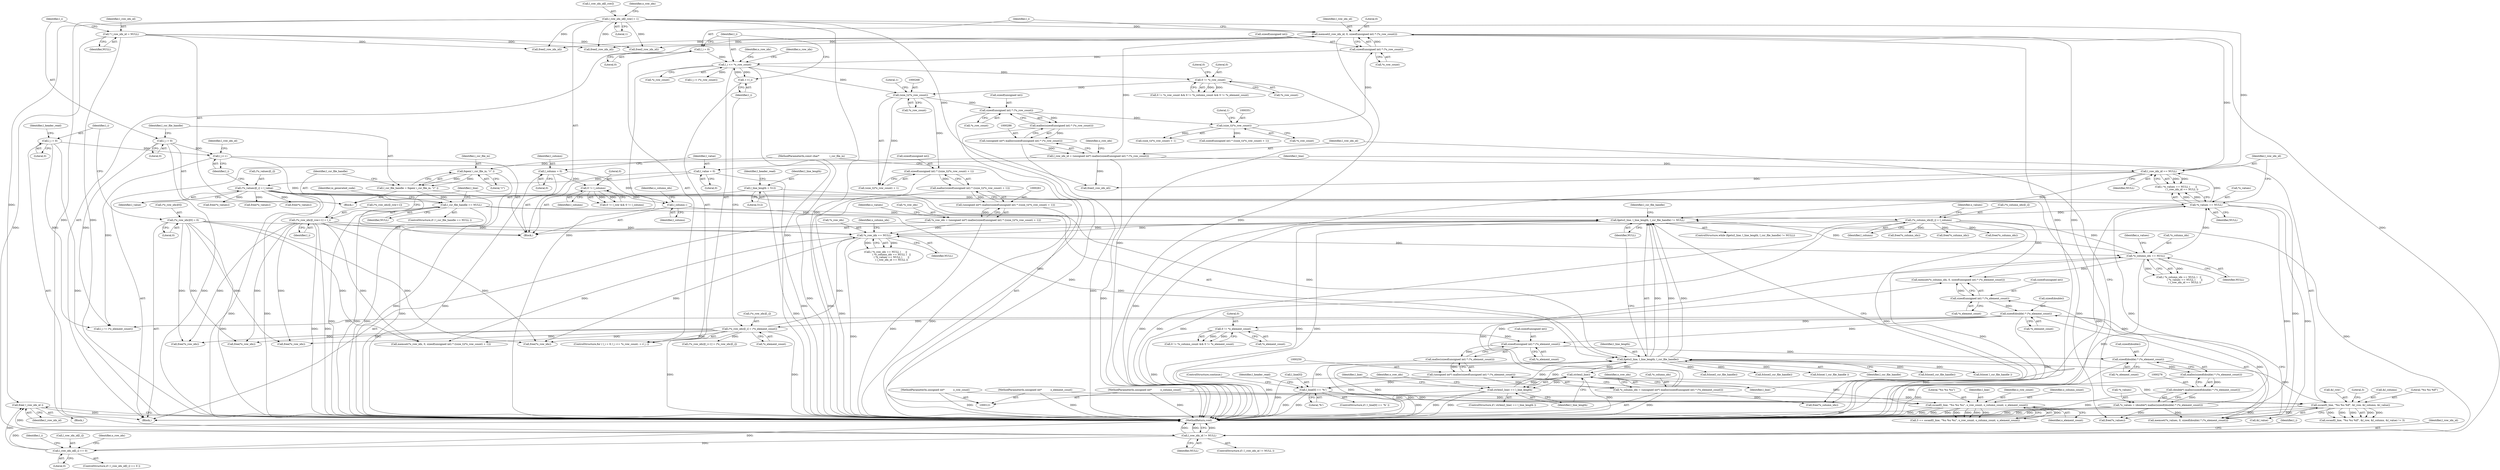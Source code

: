 digraph "0_libxsmm_151481489192e6d1997f8bde52c5c425ea41741d_2@API" {
"1000582" [label="(Call,free( l_row_idx_id ))"];
"1000549" [label="(Call,l_row_idx_id != NULL)"];
"1000500" [label="(Call,l_row_idx_id[l_row] = 1)"];
"1000142" [label="(Call,* l_row_idx_id = NULL)"];
"1000373" [label="(Call,memset(l_row_idx_id, 0, sizeof(unsigned int) * (*o_row_count)))"];
"1000309" [label="(Call,l_row_idx_id == NULL)"];
"1000283" [label="(Call,l_row_idx_id = (unsigned int*) malloc(sizeof(unsigned int) * (*o_row_count)))"];
"1000285" [label="(Call,(unsigned int*) malloc(sizeof(unsigned int) * (*o_row_count)))"];
"1000287" [label="(Call,malloc(sizeof(unsigned int) * (*o_row_count)))"];
"1000288" [label="(Call,sizeof(unsigned int) * (*o_row_count))"];
"1000267" [label="(Call,(size_t)(*o_row_count))"];
"1000385" [label="(Call,l_i <= *o_row_count)"];
"1000382" [label="(Call,l_i = 0)"];
"1000389" [label="(Call,++l_i)"];
"1000376" [label="(Call,sizeof(unsigned int) * (*o_row_count))"];
"1000350" [label="(Call,(size_t)(*o_row_count))"];
"1000232" [label="(Call,0 != *o_row_count)"];
"1000305" [label="(Call,*o_values == NULL)"];
"1000492" [label="(Call,(*o_values)[l_i] = l_value)"];
"1000429" [label="(Call,l_value = 0)"];
"1000272" [label="(Call,*o_values = (double*) malloc(sizeof(double) * (*o_element_count)))"];
"1000275" [label="(Call,(double*) malloc(sizeof(double) * (*o_element_count)))"];
"1000277" [label="(Call,malloc(sizeof(double) * (*o_element_count)))"];
"1000278" [label="(Call,sizeof(double) * (*o_element_count))"];
"1000252" [label="(Call,sizeof(unsigned int) * (*o_element_count))"];
"1000241" [label="(Call,0 != *o_element_count)"];
"1000368" [label="(Call,sizeof(double) * (*o_element_count))"];
"1000359" [label="(Call,sizeof(unsigned int) * (*o_element_count))"];
"1000300" [label="(Call,*o_column_idx == NULL)"];
"1000486" [label="(Call,(*o_column_idx)[l_i] = l_column)"];
"1000484" [label="(Call,l_column--)"];
"1000425" [label="(Call,l_column = 0)"];
"1000479" [label="(Call,0 != l_column)"];
"1000246" [label="(Call,*o_column_idx = (unsigned int*) malloc(sizeof(unsigned int) * (*o_element_count)))"];
"1000249" [label="(Call,(unsigned int*) malloc(sizeof(unsigned int) * (*o_element_count)))"];
"1000251" [label="(Call,malloc(sizeof(unsigned int) * (*o_element_count)))"];
"1000295" [label="(Call,*o_row_idx == NULL)"];
"1000505" [label="(Call,(*o_row_idx)[l_row+1] = l_i)"];
"1000498" [label="(Call,l_i++)"];
"1000404" [label="(Call,l_i = 0)"];
"1000146" [label="(Call,l_i = 0)"];
"1000391" [label="(Call,(*o_row_idx)[l_i] = (*o_element_count))"];
"1000257" [label="(Call,*o_row_idx = (unsigned int*) malloc(sizeof(unsigned int) * ((size_t)(*o_row_count) + 1)))"];
"1000260" [label="(Call,(unsigned int*) malloc(sizeof(unsigned int) * ((size_t)(*o_row_count) + 1)))"];
"1000262" [label="(Call,malloc(sizeof(unsigned int) * ((size_t)(*o_row_count) + 1)))"];
"1000263" [label="(Call,sizeof(unsigned int) * ((size_t)(*o_row_count) + 1))"];
"1000398" [label="(Call,(*o_row_idx)[0] = 0)"];
"1000164" [label="(Call,fgets(l_line, l_line_length, l_csr_file_handle) != NULL)"];
"1000165" [label="(Call,fgets(l_line, l_line_length, l_csr_file_handle))"];
"1000225" [label="(Call,sscanf(l_line, \"%u %u %u\", o_row_count, o_column_count, o_element_count))"];
"1000207" [label="(Call,l_line[0] == '%')"];
"1000173" [label="(Call,strlen(l_line))"];
"1000127" [label="(MethodParameterIn,unsigned int*           o_row_count)"];
"1000128" [label="(MethodParameterIn,unsigned int*           o_column_count)"];
"1000129" [label="(MethodParameterIn,unsigned int*           o_element_count)"];
"1000434" [label="(Call,sscanf(l_line, \"%u %u %lf\", &l_row, &l_column, &l_value))"];
"1000133" [label="(Call,l_line_length = 512)"];
"1000172" [label="(Call,strlen(l_line) == l_line_length)"];
"1000155" [label="(Call,l_csr_file_handle == NULL)"];
"1000149" [label="(Call,l_csr_file_handle = fopen( i_csr_file_in, \"r\" ))"];
"1000151" [label="(Call,fopen( i_csr_file_in, \"r\" ))"];
"1000123" [label="(MethodParameterIn,const char*             i_csr_file_in)"];
"1000565" [label="(Call,l_row_idx_id[l_i] == 0)"];
"1000142" [label="(Call,* l_row_idx_id = NULL)"];
"1000287" [label="(Call,malloc(sizeof(unsigned int) * (*o_row_count)))"];
"1000148" [label="(Literal,0)"];
"1000227" [label="(Literal,\"%u %u %u\")"];
"1000316" [label="(Call,free(*o_column_idx))"];
"1000369" [label="(Call,sizeof(double))"];
"1000429" [label="(Call,l_value = 0)"];
"1000499" [label="(Identifier,l_i)"];
"1000387" [label="(Call,*o_row_count)"];
"1000155" [label="(Call,l_csr_file_handle == NULL)"];
"1000373" [label="(Call,memset(l_row_idx_id, 0, sizeof(unsigned int) * (*o_row_count)))"];
"1000294" [label="(Call,( *o_row_idx == NULL )      ||\n               ( *o_column_idx == NULL )   ||\n               ( *o_values == NULL )       ||\n               ( l_row_idx_id == NULL ))"];
"1000169" [label="(Identifier,NULL)"];
"1000346" [label="(Call,sizeof(unsigned int) * ((size_t)(*o_row_count) + 1))"];
"1000218" [label="(Identifier,l_header_read)"];
"1000562" [label="(Identifier,l_i)"];
"1000307" [label="(Identifier,o_values)"];
"1000152" [label="(Identifier,i_csr_file_in)"];
"1000521" [label="(Call,free(*o_row_idx))"];
"1000584" [label="(MethodReturn,void)"];
"1000497" [label="(Identifier,l_value)"];
"1000354" [label="(Literal,1)"];
"1000259" [label="(Identifier,o_row_idx)"];
"1000569" [label="(Literal,0)"];
"1000377" [label="(Call,sizeof(unsigned int))"];
"1000284" [label="(Identifier,l_row_idx_id)"];
"1000557" [label="(Call,l_i < (*o_row_count))"];
"1000186" [label="(Call,free(l_row_idx_id))"];
"1000374" [label="(Identifier,l_row_idx_id)"];
"1000177" [label="(Call,free(*o_row_idx))"];
"1000305" [label="(Call,*o_values == NULL)"];
"1000272" [label="(Call,*o_values = (double*) malloc(sizeof(double) * (*o_element_count)))"];
"1000281" [label="(Call,*o_element_count)"];
"1000555" [label="(Identifier,l_i)"];
"1000295" [label="(Call,*o_row_idx == NULL)"];
"1000425" [label="(Call,l_column = 0)"];
"1000404" [label="(Call,l_i = 0)"];
"1000386" [label="(Identifier,l_i)"];
"1000207" [label="(Call,l_line[0] == '%')"];
"1000392" [label="(Call,(*o_row_idx)[l_i])"];
"1000291" [label="(Call,*o_row_count)"];
"1000384" [label="(Literal,0)"];
"1000498" [label="(Call,l_i++)"];
"1000385" [label="(Call,l_i <= *o_row_count)"];
"1000273" [label="(Call,*o_values)"];
"1000350" [label="(Call,(size_t)(*o_row_count))"];
"1000375" [label="(Literal,0)"];
"1000481" [label="(Identifier,l_column)"];
"1000147" [label="(Identifier,l_i)"];
"1000167" [label="(Identifier,l_line_length)"];
"1000157" [label="(Identifier,NULL)"];
"1000251" [label="(Call,malloc(sizeof(unsigned int) * (*o_element_count)))"];
"1000300" [label="(Call,*o_column_idx == NULL)"];
"1000172" [label="(Call,strlen(l_line) == l_line_length)"];
"1000154" [label="(ControlStructure,if ( l_csr_file_handle == NULL ))"];
"1000571" [label="(Call,(*o_row_idx)[l_i+1] = (*o_row_idx)[l_i])"];
"1000368" [label="(Call,sizeof(double) * (*o_element_count))"];
"1000371" [label="(Call,*o_element_count)"];
"1000336" [label="(Call,fclose(l_csr_file_handle))"];
"1000548" [label="(ControlStructure,if ( l_row_idx_id != NULL ))"];
"1000550" [label="(Identifier,l_row_idx_id)"];
"1000512" [label="(Identifier,l_i)"];
"1000501" [label="(Call,l_row_idx_id[l_row])"];
"1000401" [label="(Identifier,o_row_idx)"];
"1000451" [label="(Call,free(*o_values))"];
"1000565" [label="(Call,l_row_idx_id[l_i] == 0)"];
"1000253" [label="(Call,sizeof(unsigned int))"];
"1000390" [label="(Identifier,l_i)"];
"1000441" [label="(Call,&l_value)"];
"1000236" [label="(Call,0 != *o_column_count && 0 != *o_element_count)"];
"1000296" [label="(Call,*o_row_idx)"];
"1000527" [label="(Call,free(*o_values))"];
"1000342" [label="(Call,memset(*o_row_idx, 0, sizeof(unsigned int) * ((size_t)(*o_row_count) + 1)))"];
"1000491" [label="(Identifier,l_column)"];
"1000211" [label="(Literal,'%')"];
"1000551" [label="(Identifier,NULL)"];
"1000139" [label="(Identifier,l_header_read)"];
"1000171" [label="(ControlStructure,if ( strlen(l_line) == l_line_length ))"];
"1000225" [label="(Call,sscanf(l_line, \"%u %u %u\", o_row_count, o_column_count, o_element_count))"];
"1000493" [label="(Call,(*o_values)[l_i])"];
"1000433" [label="(Call,sscanf(l_line, \"%u %u %lf\", &l_row, &l_column, &l_value) != 3)"];
"1000437" [label="(Call,&l_row)"];
"1000200" [label="(Call,fclose(l_csr_file_handle))"];
"1000299" [label="(Call,( *o_column_idx == NULL )   ||\n               ( *o_values == NULL )       ||\n               ( l_row_idx_id == NULL ))"];
"1000383" [label="(Identifier,l_i)"];
"1000267" [label="(Call,(size_t)(*o_row_count))"];
"1000285" [label="(Call,(unsigned int*) malloc(sizeof(unsigned int) * (*o_row_count)))"];
"1000288" [label="(Call,sizeof(unsigned int) * (*o_row_count))"];
"1000566" [label="(Call,l_row_idx_id[l_i])"];
"1000153" [label="(Literal,\"r\")"];
"1000150" [label="(Identifier,l_csr_file_handle)"];
"1000160" [label="(Identifier,io_generated_code)"];
"1000164" [label="(Call,fgets(l_line, l_line_length, l_csr_file_handle) != NULL)"];
"1000232" [label="(Call,0 != *o_row_count)"];
"1000382" [label="(Call,l_i = 0)"];
"1000352" [label="(Call,*o_row_count)"];
"1000238" [label="(Literal,0)"];
"1000165" [label="(Call,fgets(l_line, l_line_length, l_csr_file_handle))"];
"1000146" [label="(Call,l_i = 0)"];
"1000359" [label="(Call,sizeof(unsigned int) * (*o_element_count))"];
"1000255" [label="(Call,*o_element_count)"];
"1000431" [label="(Literal,0)"];
"1000376" [label="(Call,sizeof(unsigned int) * (*o_row_count))"];
"1000130" [label="(Block,)"];
"1000129" [label="(MethodParameterIn,unsigned int*           o_element_count)"];
"1000430" [label="(Identifier,l_value)"];
"1000415" [label="(Call,fclose( l_csr_file_handle ))"];
"1000502" [label="(Identifier,l_row_idx_id)"];
"1000168" [label="(Identifier,l_csr_file_handle)"];
"1000128" [label="(MethodParameterIn,unsigned int*           o_column_count)"];
"1000379" [label="(Call,*o_row_count)"];
"1000306" [label="(Call,*o_values)"];
"1000479" [label="(Call,0 != l_column)"];
"1000274" [label="(Identifier,o_values)"];
"1000443" [label="(Literal,3)"];
"1000234" [label="(Call,*o_row_count)"];
"1000552" [label="(Block,)"];
"1000486" [label="(Call,(*o_column_idx)[l_i] = l_column)"];
"1000362" [label="(Call,*o_element_count)"];
"1000249" [label="(Call,(unsigned int*) malloc(sizeof(unsigned int) * (*o_element_count)))"];
"1000485" [label="(Identifier,l_column)"];
"1000506" [label="(Call,(*o_row_idx)[l_row+1])"];
"1000508" [label="(Identifier,o_row_idx)"];
"1000301" [label="(Call,*o_column_idx)"];
"1000322" [label="(Call,free(l_row_idx_id))"];
"1000298" [label="(Identifier,NULL)"];
"1000226" [label="(Identifier,l_line)"];
"1000233" [label="(Literal,0)"];
"1000206" [label="(ControlStructure,if ( l_line[0] == '%' ))"];
"1000389" [label="(Call,++l_i)"];
"1000583" [label="(Identifier,l_row_idx_id)"];
"1000277" [label="(Call,malloc(sizeof(double) * (*o_element_count)))"];
"1000241" [label="(Call,0 != *o_element_count)"];
"1000427" [label="(Literal,0)"];
"1000257" [label="(Call,*o_row_idx = (unsigned int*) malloc(sizeof(unsigned int) * ((size_t)(*o_row_count) + 1)))"];
"1000549" [label="(Call,l_row_idx_id != NULL)"];
"1000454" [label="(Call,free(l_row_idx_id))"];
"1000252" [label="(Call,sizeof(unsigned int) * (*o_element_count))"];
"1000408" [label="(Identifier,l_header_read)"];
"1000209" [label="(Identifier,l_line)"];
"1000180" [label="(Call,free(*o_column_idx))"];
"1000262" [label="(Call,malloc(sizeof(unsigned int) * ((size_t)(*o_row_count) + 1)))"];
"1000243" [label="(Call,*o_element_count)"];
"1000439" [label="(Call,&l_column)"];
"1000530" [label="(Call,free(l_row_idx_id))"];
"1000173" [label="(Call,strlen(l_line))"];
"1000436" [label="(Literal,\"%u %u %lf\")"];
"1000381" [label="(ControlStructure,for ( l_i = 0; l_i <= *o_row_count; ++l_i ))"];
"1000127" [label="(MethodParameterIn,unsigned int*           o_row_count)"];
"1000319" [label="(Call,free(*o_values))"];
"1000231" [label="(Call,0 != *o_row_count && 0 != *o_column_count && 0 != *o_element_count)"];
"1000564" [label="(ControlStructure,if ( l_row_idx_id[l_i] == 0 ))"];
"1000495" [label="(Identifier,o_values)"];
"1000445" [label="(Call,free(*o_row_idx))"];
"1000230" [label="(Identifier,o_element_count)"];
"1000349" [label="(Call,(size_t)(*o_row_count) + 1)"];
"1000468" [label="(Call,fclose(l_csr_file_handle))"];
"1000297" [label="(Identifier,o_row_idx)"];
"1000391" [label="(Call,(*o_row_idx)[l_i] = (*o_element_count))"];
"1000279" [label="(Call,sizeof(double))"];
"1000574" [label="(Identifier,o_row_idx)"];
"1000403" [label="(Literal,0)"];
"1000434" [label="(Call,sscanf(l_line, \"%u %u %lf\", &l_row, &l_column, &l_value))"];
"1000135" [label="(Literal,512)"];
"1000399" [label="(Call,(*o_row_idx)[0])"];
"1000269" [label="(Call,*o_row_count)"];
"1000260" [label="(Call,(unsigned int*) malloc(sizeof(unsigned int) * ((size_t)(*o_row_count) + 1)))"];
"1000448" [label="(Call,free(*o_column_idx))"];
"1000246" [label="(Call,*o_column_idx = (unsigned int*) malloc(sizeof(unsigned int) * (*o_element_count)))"];
"1000228" [label="(Identifier,o_row_count)"];
"1000309" [label="(Call,l_row_idx_id == NULL)"];
"1000245" [label="(Block,)"];
"1000524" [label="(Call,free(*o_column_idx))"];
"1000175" [label="(Identifier,l_line_length)"];
"1000208" [label="(Call,l_line[0])"];
"1000516" [label="(Call,l_i != (*o_element_count))"];
"1000275" [label="(Call,(double*) malloc(sizeof(double) * (*o_element_count)))"];
"1000163" [label="(ControlStructure,while (fgets(l_line, l_line_length, l_csr_file_handle) != NULL))"];
"1000278" [label="(Call,sizeof(double) * (*o_element_count))"];
"1000489" [label="(Identifier,o_column_idx)"];
"1000229" [label="(Identifier,o_column_count)"];
"1000149" [label="(Call,l_csr_file_handle = fopen( i_csr_file_in, \"r\" ))"];
"1000426" [label="(Identifier,l_column)"];
"1000504" [label="(Literal,1)"];
"1000302" [label="(Identifier,o_column_idx)"];
"1000179" [label="(Identifier,o_row_idx)"];
"1000394" [label="(Identifier,o_row_idx)"];
"1000475" [label="(Call,0 != l_row && 0 != l_column)"];
"1000271" [label="(Literal,1)"];
"1000364" [label="(Call,memset(*o_values, 0, sizeof(double) * (*o_element_count)))"];
"1000174" [label="(Identifier,l_line)"];
"1000398" [label="(Call,(*o_row_idx)[0] = 0)"];
"1000360" [label="(Call,sizeof(unsigned int))"];
"1000311" [label="(Identifier,NULL)"];
"1000166" [label="(Identifier,l_line)"];
"1000419" [label="(Block,)"];
"1000355" [label="(Call,memset(*o_column_idx, 0, sizeof(unsigned int) * (*o_element_count)))"];
"1000406" [label="(Literal,0)"];
"1000514" [label="(Identifier,l_csr_file_handle)"];
"1000213" [label="(ControlStructure,continue;)"];
"1000313" [label="(Call,free(*o_row_idx))"];
"1000405" [label="(Identifier,l_i)"];
"1000308" [label="(Identifier,NULL)"];
"1000435" [label="(Identifier,l_line)"];
"1000151" [label="(Call,fopen( i_csr_file_in, \"r\" ))"];
"1000144" [label="(Identifier,NULL)"];
"1000242" [label="(Literal,0)"];
"1000143" [label="(Identifier,l_row_idx_id)"];
"1000289" [label="(Call,sizeof(unsigned int))"];
"1000264" [label="(Call,sizeof(unsigned int))"];
"1000396" [label="(Call,*o_element_count)"];
"1000258" [label="(Call,*o_row_idx)"];
"1000487" [label="(Call,(*o_column_idx)[l_i])"];
"1000505" [label="(Call,(*o_row_idx)[l_row+1] = l_i)"];
"1000310" [label="(Identifier,l_row_idx_id)"];
"1000492" [label="(Call,(*o_values)[l_i] = l_value)"];
"1000156" [label="(Identifier,l_csr_file_handle)"];
"1000303" [label="(Identifier,NULL)"];
"1000304" [label="(Call,( *o_values == NULL )       ||\n               ( l_row_idx_id == NULL ))"];
"1000500" [label="(Call,l_row_idx_id[l_row] = 1)"];
"1000480" [label="(Literal,0)"];
"1000247" [label="(Call,*o_column_idx)"];
"1000283" [label="(Call,l_row_idx_id = (unsigned int*) malloc(sizeof(unsigned int) * (*o_row_count)))"];
"1000266" [label="(Call,(size_t)(*o_row_count) + 1)"];
"1000263" [label="(Call,sizeof(unsigned int) * ((size_t)(*o_row_count) + 1))"];
"1000133" [label="(Call,l_line_length = 512)"];
"1000123" [label="(MethodParameterIn,const char*             i_csr_file_in)"];
"1000223" [label="(Call,3 == sscanf(l_line, \"%u %u %u\", o_row_count, o_column_count, o_element_count))"];
"1000484" [label="(Call,l_column--)"];
"1000183" [label="(Call,free(*o_values))"];
"1000134" [label="(Identifier,l_line_length)"];
"1000513" [label="(Call,fclose( l_csr_file_handle ))"];
"1000582" [label="(Call,free( l_row_idx_id ))"];
"1000582" -> "1000552"  [label="AST: "];
"1000582" -> "1000583"  [label="CFG: "];
"1000583" -> "1000582"  [label="AST: "];
"1000584" -> "1000582"  [label="CFG: "];
"1000582" -> "1000584"  [label="DDG: "];
"1000549" -> "1000582"  [label="DDG: "];
"1000565" -> "1000582"  [label="DDG: "];
"1000500" -> "1000582"  [label="DDG: "];
"1000549" -> "1000548"  [label="AST: "];
"1000549" -> "1000551"  [label="CFG: "];
"1000550" -> "1000549"  [label="AST: "];
"1000551" -> "1000549"  [label="AST: "];
"1000555" -> "1000549"  [label="CFG: "];
"1000584" -> "1000549"  [label="CFG: "];
"1000549" -> "1000584"  [label="DDG: "];
"1000549" -> "1000584"  [label="DDG: "];
"1000549" -> "1000584"  [label="DDG: "];
"1000500" -> "1000549"  [label="DDG: "];
"1000142" -> "1000549"  [label="DDG: "];
"1000373" -> "1000549"  [label="DDG: "];
"1000164" -> "1000549"  [label="DDG: "];
"1000549" -> "1000565"  [label="DDG: "];
"1000500" -> "1000419"  [label="AST: "];
"1000500" -> "1000504"  [label="CFG: "];
"1000501" -> "1000500"  [label="AST: "];
"1000504" -> "1000500"  [label="AST: "];
"1000508" -> "1000500"  [label="CFG: "];
"1000500" -> "1000584"  [label="DDG: "];
"1000500" -> "1000186"  [label="DDG: "];
"1000500" -> "1000309"  [label="DDG: "];
"1000500" -> "1000322"  [label="DDG: "];
"1000500" -> "1000373"  [label="DDG: "];
"1000500" -> "1000454"  [label="DDG: "];
"1000500" -> "1000530"  [label="DDG: "];
"1000142" -> "1000130"  [label="AST: "];
"1000142" -> "1000144"  [label="CFG: "];
"1000143" -> "1000142"  [label="AST: "];
"1000144" -> "1000142"  [label="AST: "];
"1000147" -> "1000142"  [label="CFG: "];
"1000142" -> "1000584"  [label="DDG: "];
"1000142" -> "1000186"  [label="DDG: "];
"1000142" -> "1000454"  [label="DDG: "];
"1000142" -> "1000530"  [label="DDG: "];
"1000373" -> "1000245"  [label="AST: "];
"1000373" -> "1000376"  [label="CFG: "];
"1000374" -> "1000373"  [label="AST: "];
"1000375" -> "1000373"  [label="AST: "];
"1000376" -> "1000373"  [label="AST: "];
"1000383" -> "1000373"  [label="CFG: "];
"1000373" -> "1000584"  [label="DDG: "];
"1000373" -> "1000584"  [label="DDG: "];
"1000373" -> "1000584"  [label="DDG: "];
"1000373" -> "1000186"  [label="DDG: "];
"1000309" -> "1000373"  [label="DDG: "];
"1000283" -> "1000373"  [label="DDG: "];
"1000376" -> "1000373"  [label="DDG: "];
"1000373" -> "1000454"  [label="DDG: "];
"1000373" -> "1000530"  [label="DDG: "];
"1000309" -> "1000304"  [label="AST: "];
"1000309" -> "1000311"  [label="CFG: "];
"1000310" -> "1000309"  [label="AST: "];
"1000311" -> "1000309"  [label="AST: "];
"1000304" -> "1000309"  [label="CFG: "];
"1000309" -> "1000584"  [label="DDG: "];
"1000309" -> "1000164"  [label="DDG: "];
"1000309" -> "1000304"  [label="DDG: "];
"1000309" -> "1000304"  [label="DDG: "];
"1000283" -> "1000309"  [label="DDG: "];
"1000305" -> "1000309"  [label="DDG: "];
"1000309" -> "1000322"  [label="DDG: "];
"1000283" -> "1000245"  [label="AST: "];
"1000283" -> "1000285"  [label="CFG: "];
"1000284" -> "1000283"  [label="AST: "];
"1000285" -> "1000283"  [label="AST: "];
"1000297" -> "1000283"  [label="CFG: "];
"1000283" -> "1000584"  [label="DDG: "];
"1000285" -> "1000283"  [label="DDG: "];
"1000283" -> "1000322"  [label="DDG: "];
"1000285" -> "1000287"  [label="CFG: "];
"1000286" -> "1000285"  [label="AST: "];
"1000287" -> "1000285"  [label="AST: "];
"1000285" -> "1000584"  [label="DDG: "];
"1000287" -> "1000285"  [label="DDG: "];
"1000287" -> "1000288"  [label="CFG: "];
"1000288" -> "1000287"  [label="AST: "];
"1000287" -> "1000584"  [label="DDG: "];
"1000288" -> "1000287"  [label="DDG: "];
"1000288" -> "1000291"  [label="CFG: "];
"1000289" -> "1000288"  [label="AST: "];
"1000291" -> "1000288"  [label="AST: "];
"1000288" -> "1000584"  [label="DDG: "];
"1000267" -> "1000288"  [label="DDG: "];
"1000288" -> "1000350"  [label="DDG: "];
"1000267" -> "1000266"  [label="AST: "];
"1000267" -> "1000269"  [label="CFG: "];
"1000268" -> "1000267"  [label="AST: "];
"1000269" -> "1000267"  [label="AST: "];
"1000271" -> "1000267"  [label="CFG: "];
"1000267" -> "1000263"  [label="DDG: "];
"1000267" -> "1000266"  [label="DDG: "];
"1000385" -> "1000267"  [label="DDG: "];
"1000232" -> "1000267"  [label="DDG: "];
"1000385" -> "1000381"  [label="AST: "];
"1000385" -> "1000387"  [label="CFG: "];
"1000386" -> "1000385"  [label="AST: "];
"1000387" -> "1000385"  [label="AST: "];
"1000394" -> "1000385"  [label="CFG: "];
"1000401" -> "1000385"  [label="CFG: "];
"1000385" -> "1000584"  [label="DDG: "];
"1000385" -> "1000584"  [label="DDG: "];
"1000385" -> "1000232"  [label="DDG: "];
"1000382" -> "1000385"  [label="DDG: "];
"1000389" -> "1000385"  [label="DDG: "];
"1000376" -> "1000385"  [label="DDG: "];
"1000385" -> "1000389"  [label="DDG: "];
"1000385" -> "1000557"  [label="DDG: "];
"1000382" -> "1000381"  [label="AST: "];
"1000382" -> "1000384"  [label="CFG: "];
"1000383" -> "1000382"  [label="AST: "];
"1000384" -> "1000382"  [label="AST: "];
"1000386" -> "1000382"  [label="CFG: "];
"1000389" -> "1000381"  [label="AST: "];
"1000389" -> "1000390"  [label="CFG: "];
"1000390" -> "1000389"  [label="AST: "];
"1000386" -> "1000389"  [label="CFG: "];
"1000376" -> "1000379"  [label="CFG: "];
"1000377" -> "1000376"  [label="AST: "];
"1000379" -> "1000376"  [label="AST: "];
"1000350" -> "1000376"  [label="DDG: "];
"1000350" -> "1000349"  [label="AST: "];
"1000350" -> "1000352"  [label="CFG: "];
"1000351" -> "1000350"  [label="AST: "];
"1000352" -> "1000350"  [label="AST: "];
"1000354" -> "1000350"  [label="CFG: "];
"1000350" -> "1000346"  [label="DDG: "];
"1000350" -> "1000349"  [label="DDG: "];
"1000232" -> "1000231"  [label="AST: "];
"1000232" -> "1000234"  [label="CFG: "];
"1000233" -> "1000232"  [label="AST: "];
"1000234" -> "1000232"  [label="AST: "];
"1000238" -> "1000232"  [label="CFG: "];
"1000231" -> "1000232"  [label="CFG: "];
"1000232" -> "1000584"  [label="DDG: "];
"1000232" -> "1000231"  [label="DDG: "];
"1000232" -> "1000231"  [label="DDG: "];
"1000305" -> "1000304"  [label="AST: "];
"1000305" -> "1000308"  [label="CFG: "];
"1000306" -> "1000305"  [label="AST: "];
"1000308" -> "1000305"  [label="AST: "];
"1000310" -> "1000305"  [label="CFG: "];
"1000304" -> "1000305"  [label="CFG: "];
"1000305" -> "1000584"  [label="DDG: "];
"1000305" -> "1000164"  [label="DDG: "];
"1000305" -> "1000304"  [label="DDG: "];
"1000305" -> "1000304"  [label="DDG: "];
"1000492" -> "1000305"  [label="DDG: "];
"1000272" -> "1000305"  [label="DDG: "];
"1000300" -> "1000305"  [label="DDG: "];
"1000305" -> "1000319"  [label="DDG: "];
"1000305" -> "1000364"  [label="DDG: "];
"1000492" -> "1000419"  [label="AST: "];
"1000492" -> "1000497"  [label="CFG: "];
"1000493" -> "1000492"  [label="AST: "];
"1000497" -> "1000492"  [label="AST: "];
"1000499" -> "1000492"  [label="CFG: "];
"1000492" -> "1000584"  [label="DDG: "];
"1000492" -> "1000584"  [label="DDG: "];
"1000492" -> "1000183"  [label="DDG: "];
"1000492" -> "1000319"  [label="DDG: "];
"1000492" -> "1000364"  [label="DDG: "];
"1000492" -> "1000451"  [label="DDG: "];
"1000429" -> "1000492"  [label="DDG: "];
"1000492" -> "1000527"  [label="DDG: "];
"1000429" -> "1000419"  [label="AST: "];
"1000429" -> "1000431"  [label="CFG: "];
"1000430" -> "1000429"  [label="AST: "];
"1000431" -> "1000429"  [label="AST: "];
"1000435" -> "1000429"  [label="CFG: "];
"1000429" -> "1000584"  [label="DDG: "];
"1000272" -> "1000245"  [label="AST: "];
"1000272" -> "1000275"  [label="CFG: "];
"1000273" -> "1000272"  [label="AST: "];
"1000275" -> "1000272"  [label="AST: "];
"1000284" -> "1000272"  [label="CFG: "];
"1000272" -> "1000584"  [label="DDG: "];
"1000275" -> "1000272"  [label="DDG: "];
"1000272" -> "1000319"  [label="DDG: "];
"1000272" -> "1000364"  [label="DDG: "];
"1000275" -> "1000277"  [label="CFG: "];
"1000276" -> "1000275"  [label="AST: "];
"1000277" -> "1000275"  [label="AST: "];
"1000275" -> "1000584"  [label="DDG: "];
"1000277" -> "1000275"  [label="DDG: "];
"1000277" -> "1000278"  [label="CFG: "];
"1000278" -> "1000277"  [label="AST: "];
"1000277" -> "1000584"  [label="DDG: "];
"1000278" -> "1000277"  [label="DDG: "];
"1000278" -> "1000281"  [label="CFG: "];
"1000279" -> "1000278"  [label="AST: "];
"1000281" -> "1000278"  [label="AST: "];
"1000278" -> "1000584"  [label="DDG: "];
"1000252" -> "1000278"  [label="DDG: "];
"1000278" -> "1000359"  [label="DDG: "];
"1000252" -> "1000251"  [label="AST: "];
"1000252" -> "1000255"  [label="CFG: "];
"1000253" -> "1000252"  [label="AST: "];
"1000255" -> "1000252"  [label="AST: "];
"1000251" -> "1000252"  [label="CFG: "];
"1000252" -> "1000251"  [label="DDG: "];
"1000241" -> "1000252"  [label="DDG: "];
"1000368" -> "1000252"  [label="DDG: "];
"1000241" -> "1000236"  [label="AST: "];
"1000241" -> "1000243"  [label="CFG: "];
"1000242" -> "1000241"  [label="AST: "];
"1000243" -> "1000241"  [label="AST: "];
"1000236" -> "1000241"  [label="CFG: "];
"1000241" -> "1000584"  [label="DDG: "];
"1000241" -> "1000236"  [label="DDG: "];
"1000241" -> "1000236"  [label="DDG: "];
"1000368" -> "1000241"  [label="DDG: "];
"1000368" -> "1000364"  [label="AST: "];
"1000368" -> "1000371"  [label="CFG: "];
"1000369" -> "1000368"  [label="AST: "];
"1000371" -> "1000368"  [label="AST: "];
"1000364" -> "1000368"  [label="CFG: "];
"1000368" -> "1000584"  [label="DDG: "];
"1000368" -> "1000364"  [label="DDG: "];
"1000359" -> "1000368"  [label="DDG: "];
"1000368" -> "1000391"  [label="DDG: "];
"1000368" -> "1000516"  [label="DDG: "];
"1000359" -> "1000355"  [label="AST: "];
"1000359" -> "1000362"  [label="CFG: "];
"1000360" -> "1000359"  [label="AST: "];
"1000362" -> "1000359"  [label="AST: "];
"1000355" -> "1000359"  [label="CFG: "];
"1000359" -> "1000355"  [label="DDG: "];
"1000300" -> "1000299"  [label="AST: "];
"1000300" -> "1000303"  [label="CFG: "];
"1000301" -> "1000300"  [label="AST: "];
"1000303" -> "1000300"  [label="AST: "];
"1000307" -> "1000300"  [label="CFG: "];
"1000299" -> "1000300"  [label="CFG: "];
"1000300" -> "1000584"  [label="DDG: "];
"1000300" -> "1000164"  [label="DDG: "];
"1000300" -> "1000299"  [label="DDG: "];
"1000300" -> "1000299"  [label="DDG: "];
"1000486" -> "1000300"  [label="DDG: "];
"1000246" -> "1000300"  [label="DDG: "];
"1000295" -> "1000300"  [label="DDG: "];
"1000300" -> "1000316"  [label="DDG: "];
"1000300" -> "1000355"  [label="DDG: "];
"1000486" -> "1000419"  [label="AST: "];
"1000486" -> "1000491"  [label="CFG: "];
"1000487" -> "1000486"  [label="AST: "];
"1000491" -> "1000486"  [label="AST: "];
"1000495" -> "1000486"  [label="CFG: "];
"1000486" -> "1000584"  [label="DDG: "];
"1000486" -> "1000584"  [label="DDG: "];
"1000486" -> "1000180"  [label="DDG: "];
"1000486" -> "1000316"  [label="DDG: "];
"1000486" -> "1000355"  [label="DDG: "];
"1000486" -> "1000448"  [label="DDG: "];
"1000484" -> "1000486"  [label="DDG: "];
"1000486" -> "1000524"  [label="DDG: "];
"1000484" -> "1000419"  [label="AST: "];
"1000484" -> "1000485"  [label="CFG: "];
"1000485" -> "1000484"  [label="AST: "];
"1000489" -> "1000484"  [label="CFG: "];
"1000425" -> "1000484"  [label="DDG: "];
"1000479" -> "1000484"  [label="DDG: "];
"1000425" -> "1000419"  [label="AST: "];
"1000425" -> "1000427"  [label="CFG: "];
"1000426" -> "1000425"  [label="AST: "];
"1000427" -> "1000425"  [label="AST: "];
"1000430" -> "1000425"  [label="CFG: "];
"1000425" -> "1000584"  [label="DDG: "];
"1000425" -> "1000479"  [label="DDG: "];
"1000479" -> "1000475"  [label="AST: "];
"1000479" -> "1000481"  [label="CFG: "];
"1000480" -> "1000479"  [label="AST: "];
"1000481" -> "1000479"  [label="AST: "];
"1000475" -> "1000479"  [label="CFG: "];
"1000479" -> "1000475"  [label="DDG: "];
"1000479" -> "1000475"  [label="DDG: "];
"1000246" -> "1000245"  [label="AST: "];
"1000246" -> "1000249"  [label="CFG: "];
"1000247" -> "1000246"  [label="AST: "];
"1000249" -> "1000246"  [label="AST: "];
"1000259" -> "1000246"  [label="CFG: "];
"1000246" -> "1000584"  [label="DDG: "];
"1000249" -> "1000246"  [label="DDG: "];
"1000246" -> "1000316"  [label="DDG: "];
"1000246" -> "1000355"  [label="DDG: "];
"1000249" -> "1000251"  [label="CFG: "];
"1000250" -> "1000249"  [label="AST: "];
"1000251" -> "1000249"  [label="AST: "];
"1000249" -> "1000584"  [label="DDG: "];
"1000251" -> "1000249"  [label="DDG: "];
"1000251" -> "1000584"  [label="DDG: "];
"1000295" -> "1000294"  [label="AST: "];
"1000295" -> "1000298"  [label="CFG: "];
"1000296" -> "1000295"  [label="AST: "];
"1000298" -> "1000295"  [label="AST: "];
"1000302" -> "1000295"  [label="CFG: "];
"1000294" -> "1000295"  [label="CFG: "];
"1000295" -> "1000584"  [label="DDG: "];
"1000295" -> "1000164"  [label="DDG: "];
"1000295" -> "1000294"  [label="DDG: "];
"1000295" -> "1000294"  [label="DDG: "];
"1000505" -> "1000295"  [label="DDG: "];
"1000391" -> "1000295"  [label="DDG: "];
"1000257" -> "1000295"  [label="DDG: "];
"1000398" -> "1000295"  [label="DDG: "];
"1000164" -> "1000295"  [label="DDG: "];
"1000295" -> "1000313"  [label="DDG: "];
"1000295" -> "1000342"  [label="DDG: "];
"1000505" -> "1000419"  [label="AST: "];
"1000505" -> "1000512"  [label="CFG: "];
"1000506" -> "1000505"  [label="AST: "];
"1000512" -> "1000505"  [label="AST: "];
"1000166" -> "1000505"  [label="CFG: "];
"1000505" -> "1000584"  [label="DDG: "];
"1000505" -> "1000584"  [label="DDG: "];
"1000505" -> "1000177"  [label="DDG: "];
"1000505" -> "1000313"  [label="DDG: "];
"1000505" -> "1000342"  [label="DDG: "];
"1000505" -> "1000445"  [label="DDG: "];
"1000498" -> "1000505"  [label="DDG: "];
"1000505" -> "1000521"  [label="DDG: "];
"1000498" -> "1000419"  [label="AST: "];
"1000498" -> "1000499"  [label="CFG: "];
"1000499" -> "1000498"  [label="AST: "];
"1000502" -> "1000498"  [label="CFG: "];
"1000404" -> "1000498"  [label="DDG: "];
"1000146" -> "1000498"  [label="DDG: "];
"1000498" -> "1000516"  [label="DDG: "];
"1000404" -> "1000245"  [label="AST: "];
"1000404" -> "1000406"  [label="CFG: "];
"1000405" -> "1000404"  [label="AST: "];
"1000406" -> "1000404"  [label="AST: "];
"1000408" -> "1000404"  [label="CFG: "];
"1000404" -> "1000584"  [label="DDG: "];
"1000404" -> "1000516"  [label="DDG: "];
"1000146" -> "1000130"  [label="AST: "];
"1000146" -> "1000148"  [label="CFG: "];
"1000147" -> "1000146"  [label="AST: "];
"1000148" -> "1000146"  [label="AST: "];
"1000150" -> "1000146"  [label="CFG: "];
"1000146" -> "1000584"  [label="DDG: "];
"1000146" -> "1000516"  [label="DDG: "];
"1000391" -> "1000381"  [label="AST: "];
"1000391" -> "1000396"  [label="CFG: "];
"1000392" -> "1000391"  [label="AST: "];
"1000396" -> "1000391"  [label="AST: "];
"1000390" -> "1000391"  [label="CFG: "];
"1000391" -> "1000584"  [label="DDG: "];
"1000391" -> "1000584"  [label="DDG: "];
"1000391" -> "1000177"  [label="DDG: "];
"1000391" -> "1000313"  [label="DDG: "];
"1000391" -> "1000342"  [label="DDG: "];
"1000391" -> "1000445"  [label="DDG: "];
"1000391" -> "1000521"  [label="DDG: "];
"1000391" -> "1000571"  [label="DDG: "];
"1000257" -> "1000245"  [label="AST: "];
"1000257" -> "1000260"  [label="CFG: "];
"1000258" -> "1000257"  [label="AST: "];
"1000260" -> "1000257"  [label="AST: "];
"1000274" -> "1000257"  [label="CFG: "];
"1000257" -> "1000584"  [label="DDG: "];
"1000260" -> "1000257"  [label="DDG: "];
"1000260" -> "1000262"  [label="CFG: "];
"1000261" -> "1000260"  [label="AST: "];
"1000262" -> "1000260"  [label="AST: "];
"1000260" -> "1000584"  [label="DDG: "];
"1000262" -> "1000260"  [label="DDG: "];
"1000262" -> "1000263"  [label="CFG: "];
"1000263" -> "1000262"  [label="AST: "];
"1000262" -> "1000584"  [label="DDG: "];
"1000263" -> "1000262"  [label="DDG: "];
"1000263" -> "1000266"  [label="CFG: "];
"1000264" -> "1000263"  [label="AST: "];
"1000266" -> "1000263"  [label="AST: "];
"1000263" -> "1000584"  [label="DDG: "];
"1000398" -> "1000245"  [label="AST: "];
"1000398" -> "1000403"  [label="CFG: "];
"1000399" -> "1000398"  [label="AST: "];
"1000403" -> "1000398"  [label="AST: "];
"1000405" -> "1000398"  [label="CFG: "];
"1000398" -> "1000584"  [label="DDG: "];
"1000398" -> "1000177"  [label="DDG: "];
"1000398" -> "1000313"  [label="DDG: "];
"1000398" -> "1000342"  [label="DDG: "];
"1000398" -> "1000445"  [label="DDG: "];
"1000398" -> "1000521"  [label="DDG: "];
"1000164" -> "1000163"  [label="AST: "];
"1000164" -> "1000169"  [label="CFG: "];
"1000165" -> "1000164"  [label="AST: "];
"1000169" -> "1000164"  [label="AST: "];
"1000174" -> "1000164"  [label="CFG: "];
"1000514" -> "1000164"  [label="CFG: "];
"1000164" -> "1000584"  [label="DDG: "];
"1000164" -> "1000584"  [label="DDG: "];
"1000164" -> "1000584"  [label="DDG: "];
"1000165" -> "1000164"  [label="DDG: "];
"1000165" -> "1000164"  [label="DDG: "];
"1000165" -> "1000164"  [label="DDG: "];
"1000155" -> "1000164"  [label="DDG: "];
"1000165" -> "1000168"  [label="CFG: "];
"1000166" -> "1000165"  [label="AST: "];
"1000167" -> "1000165"  [label="AST: "];
"1000168" -> "1000165"  [label="AST: "];
"1000169" -> "1000165"  [label="CFG: "];
"1000165" -> "1000584"  [label="DDG: "];
"1000165" -> "1000584"  [label="DDG: "];
"1000225" -> "1000165"  [label="DDG: "];
"1000207" -> "1000165"  [label="DDG: "];
"1000434" -> "1000165"  [label="DDG: "];
"1000173" -> "1000165"  [label="DDG: "];
"1000133" -> "1000165"  [label="DDG: "];
"1000172" -> "1000165"  [label="DDG: "];
"1000155" -> "1000165"  [label="DDG: "];
"1000165" -> "1000173"  [label="DDG: "];
"1000165" -> "1000172"  [label="DDG: "];
"1000165" -> "1000200"  [label="DDG: "];
"1000165" -> "1000336"  [label="DDG: "];
"1000165" -> "1000415"  [label="DDG: "];
"1000165" -> "1000468"  [label="DDG: "];
"1000165" -> "1000513"  [label="DDG: "];
"1000225" -> "1000223"  [label="AST: "];
"1000225" -> "1000230"  [label="CFG: "];
"1000226" -> "1000225"  [label="AST: "];
"1000227" -> "1000225"  [label="AST: "];
"1000228" -> "1000225"  [label="AST: "];
"1000229" -> "1000225"  [label="AST: "];
"1000230" -> "1000225"  [label="AST: "];
"1000223" -> "1000225"  [label="CFG: "];
"1000225" -> "1000584"  [label="DDG: "];
"1000225" -> "1000584"  [label="DDG: "];
"1000225" -> "1000584"  [label="DDG: "];
"1000225" -> "1000584"  [label="DDG: "];
"1000225" -> "1000223"  [label="DDG: "];
"1000225" -> "1000223"  [label="DDG: "];
"1000225" -> "1000223"  [label="DDG: "];
"1000225" -> "1000223"  [label="DDG: "];
"1000225" -> "1000223"  [label="DDG: "];
"1000207" -> "1000225"  [label="DDG: "];
"1000173" -> "1000225"  [label="DDG: "];
"1000127" -> "1000225"  [label="DDG: "];
"1000128" -> "1000225"  [label="DDG: "];
"1000129" -> "1000225"  [label="DDG: "];
"1000207" -> "1000206"  [label="AST: "];
"1000207" -> "1000211"  [label="CFG: "];
"1000208" -> "1000207"  [label="AST: "];
"1000211" -> "1000207"  [label="AST: "];
"1000213" -> "1000207"  [label="CFG: "];
"1000218" -> "1000207"  [label="CFG: "];
"1000207" -> "1000584"  [label="DDG: "];
"1000207" -> "1000584"  [label="DDG: "];
"1000207" -> "1000173"  [label="DDG: "];
"1000173" -> "1000207"  [label="DDG: "];
"1000207" -> "1000434"  [label="DDG: "];
"1000173" -> "1000172"  [label="AST: "];
"1000173" -> "1000174"  [label="CFG: "];
"1000174" -> "1000173"  [label="AST: "];
"1000175" -> "1000173"  [label="CFG: "];
"1000173" -> "1000584"  [label="DDG: "];
"1000173" -> "1000172"  [label="DDG: "];
"1000173" -> "1000434"  [label="DDG: "];
"1000127" -> "1000121"  [label="AST: "];
"1000127" -> "1000584"  [label="DDG: "];
"1000128" -> "1000121"  [label="AST: "];
"1000128" -> "1000584"  [label="DDG: "];
"1000129" -> "1000121"  [label="AST: "];
"1000129" -> "1000584"  [label="DDG: "];
"1000434" -> "1000433"  [label="AST: "];
"1000434" -> "1000441"  [label="CFG: "];
"1000435" -> "1000434"  [label="AST: "];
"1000436" -> "1000434"  [label="AST: "];
"1000437" -> "1000434"  [label="AST: "];
"1000439" -> "1000434"  [label="AST: "];
"1000441" -> "1000434"  [label="AST: "];
"1000443" -> "1000434"  [label="CFG: "];
"1000434" -> "1000584"  [label="DDG: "];
"1000434" -> "1000584"  [label="DDG: "];
"1000434" -> "1000584"  [label="DDG: "];
"1000434" -> "1000584"  [label="DDG: "];
"1000434" -> "1000433"  [label="DDG: "];
"1000434" -> "1000433"  [label="DDG: "];
"1000434" -> "1000433"  [label="DDG: "];
"1000434" -> "1000433"  [label="DDG: "];
"1000434" -> "1000433"  [label="DDG: "];
"1000133" -> "1000130"  [label="AST: "];
"1000133" -> "1000135"  [label="CFG: "];
"1000134" -> "1000133"  [label="AST: "];
"1000135" -> "1000133"  [label="AST: "];
"1000139" -> "1000133"  [label="CFG: "];
"1000133" -> "1000584"  [label="DDG: "];
"1000172" -> "1000171"  [label="AST: "];
"1000172" -> "1000175"  [label="CFG: "];
"1000175" -> "1000172"  [label="AST: "];
"1000179" -> "1000172"  [label="CFG: "];
"1000209" -> "1000172"  [label="CFG: "];
"1000172" -> "1000584"  [label="DDG: "];
"1000172" -> "1000584"  [label="DDG: "];
"1000172" -> "1000584"  [label="DDG: "];
"1000155" -> "1000154"  [label="AST: "];
"1000155" -> "1000157"  [label="CFG: "];
"1000156" -> "1000155"  [label="AST: "];
"1000157" -> "1000155"  [label="AST: "];
"1000160" -> "1000155"  [label="CFG: "];
"1000166" -> "1000155"  [label="CFG: "];
"1000155" -> "1000584"  [label="DDG: "];
"1000155" -> "1000584"  [label="DDG: "];
"1000155" -> "1000584"  [label="DDG: "];
"1000149" -> "1000155"  [label="DDG: "];
"1000149" -> "1000130"  [label="AST: "];
"1000149" -> "1000151"  [label="CFG: "];
"1000150" -> "1000149"  [label="AST: "];
"1000151" -> "1000149"  [label="AST: "];
"1000156" -> "1000149"  [label="CFG: "];
"1000149" -> "1000584"  [label="DDG: "];
"1000151" -> "1000149"  [label="DDG: "];
"1000151" -> "1000149"  [label="DDG: "];
"1000151" -> "1000153"  [label="CFG: "];
"1000152" -> "1000151"  [label="AST: "];
"1000153" -> "1000151"  [label="AST: "];
"1000151" -> "1000584"  [label="DDG: "];
"1000123" -> "1000151"  [label="DDG: "];
"1000123" -> "1000121"  [label="AST: "];
"1000123" -> "1000584"  [label="DDG: "];
"1000565" -> "1000564"  [label="AST: "];
"1000565" -> "1000569"  [label="CFG: "];
"1000566" -> "1000565"  [label="AST: "];
"1000569" -> "1000565"  [label="AST: "];
"1000574" -> "1000565"  [label="CFG: "];
"1000562" -> "1000565"  [label="CFG: "];
"1000565" -> "1000584"  [label="DDG: "];
"1000565" -> "1000584"  [label="DDG: "];
}
